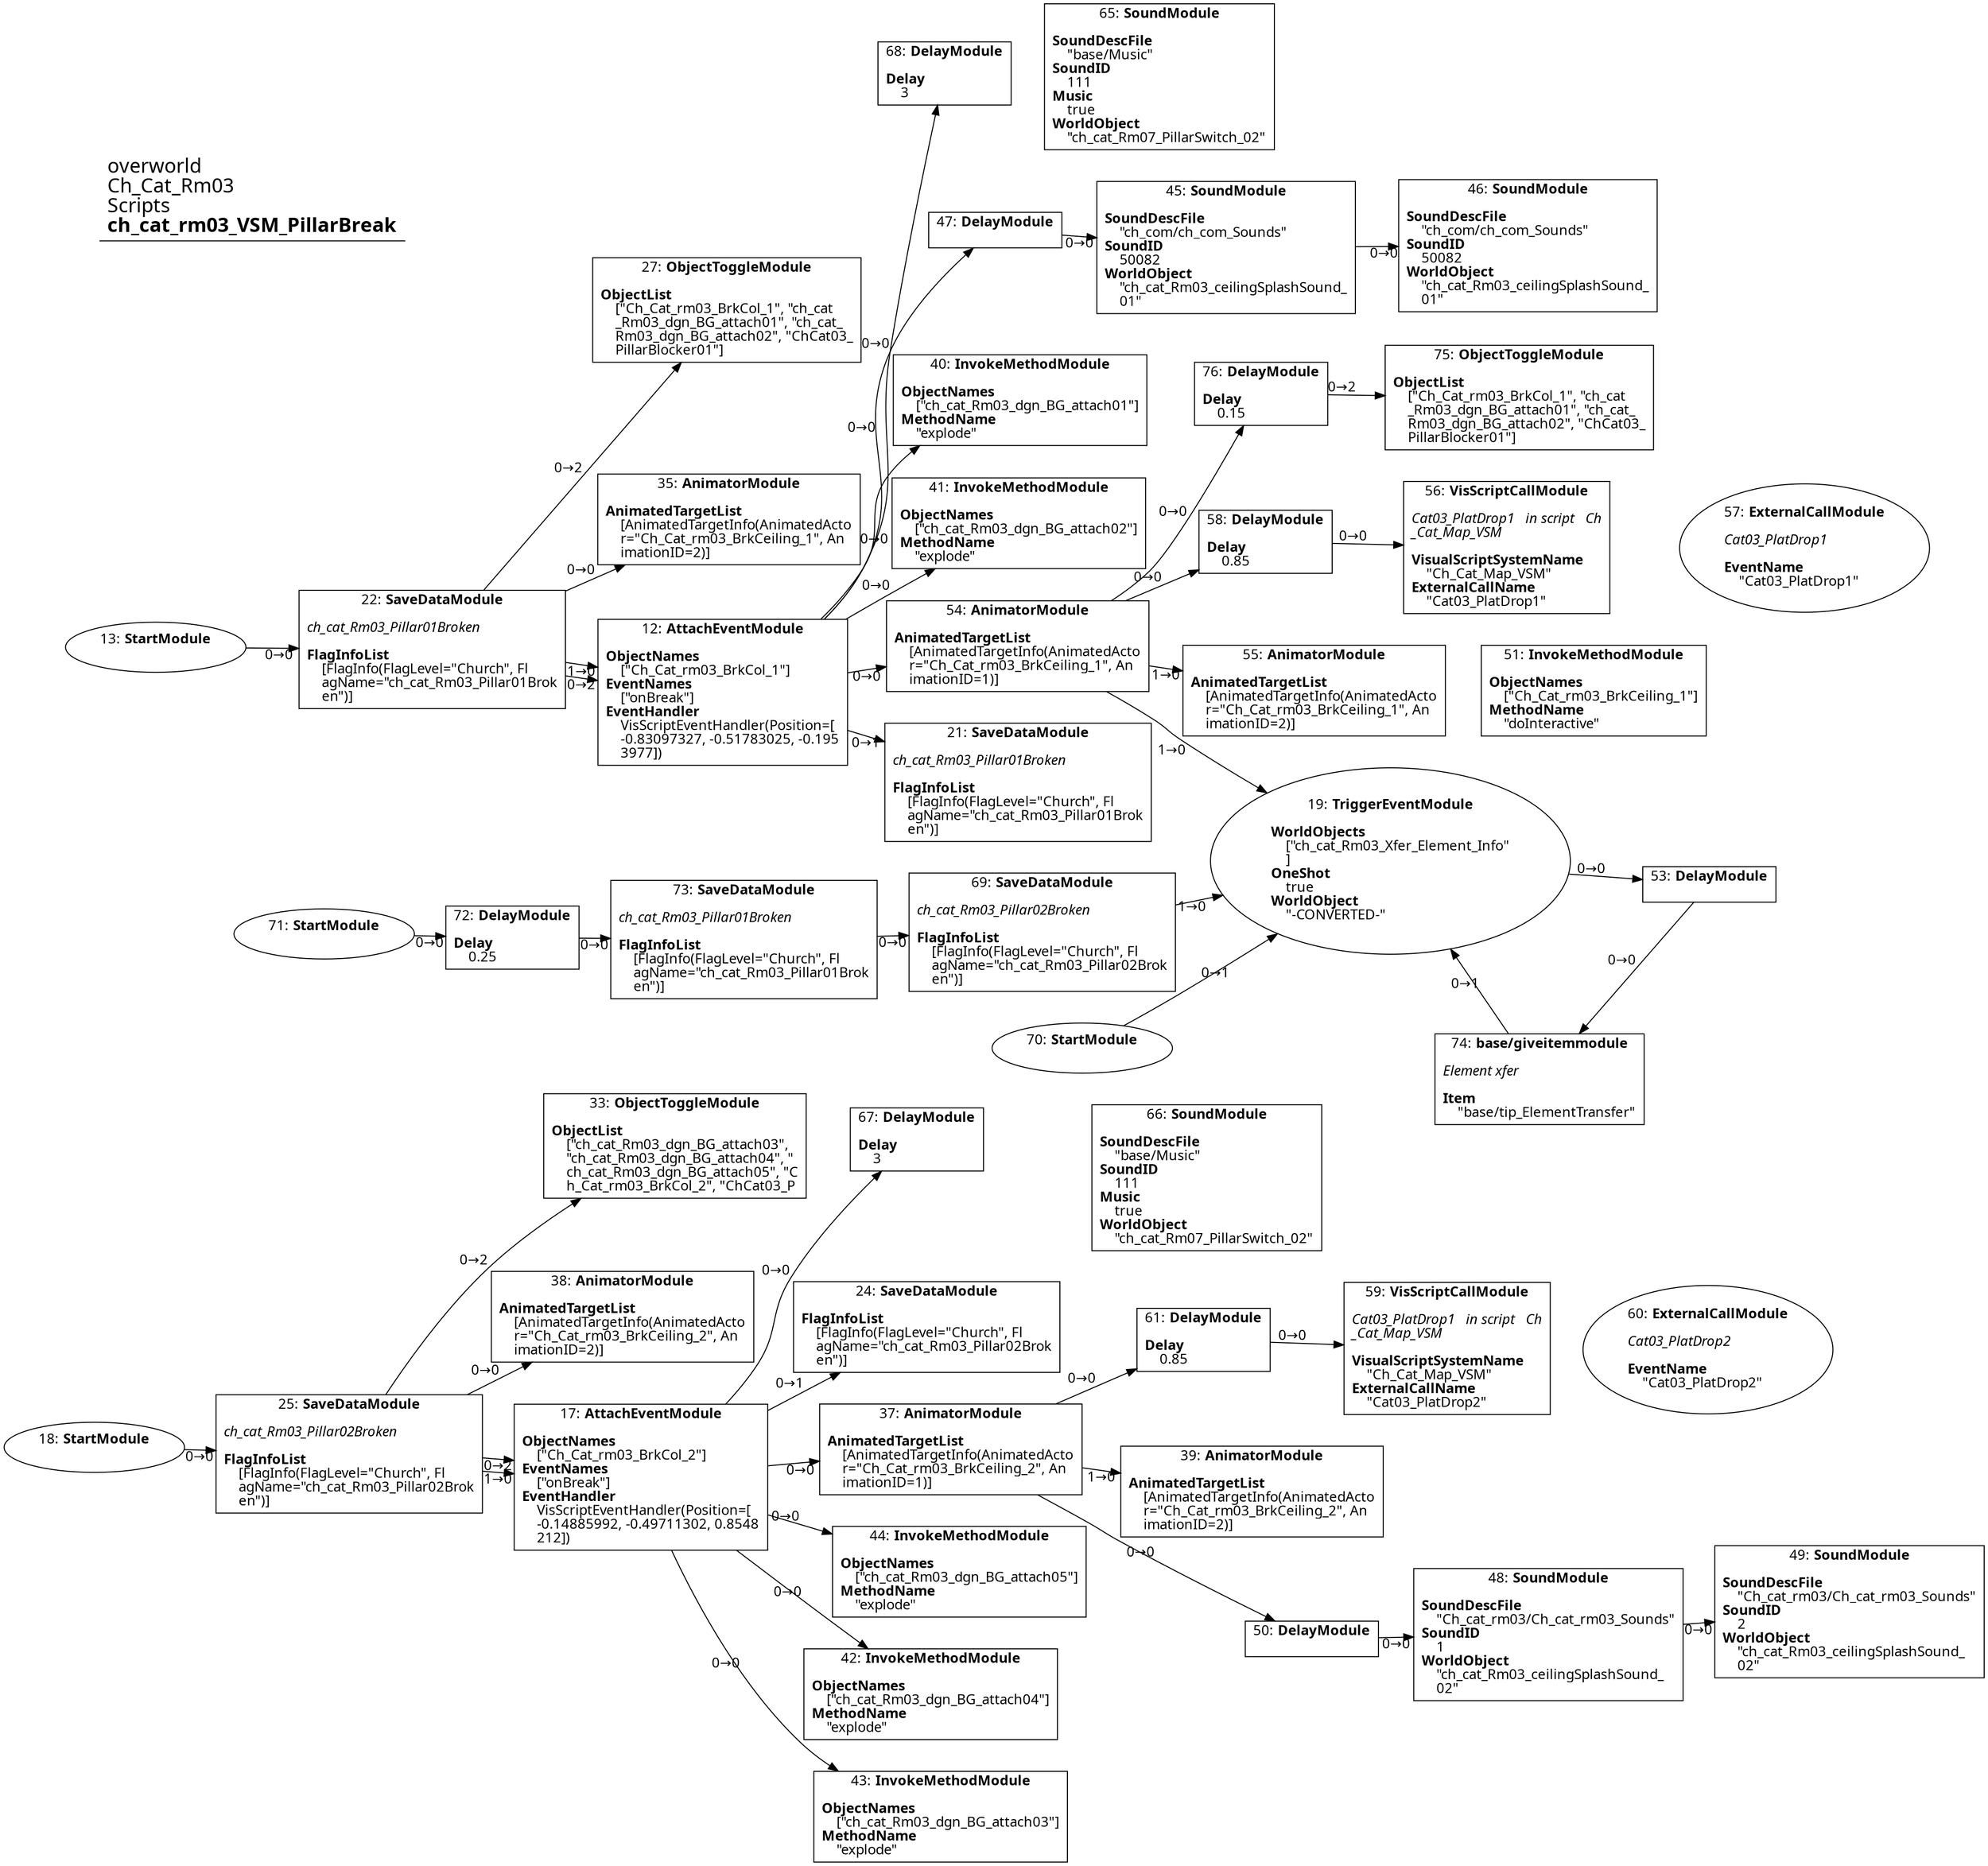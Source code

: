 digraph {
    layout = fdp;
    overlap = prism;
    sep = "+16";
    splines = spline;

    node [ shape = box ];

    graph [ fontname = "Segoe UI" ];
    node [ fontname = "Segoe UI" ];
    edge [ fontname = "Segoe UI" ];

    12 [ label = <12: <b>AttachEventModule</b><br/><br/><b>ObjectNames</b><br align="left"/>    [&quot;Ch_Cat_rm03_BrkCol_1&quot;]<br align="left"/><b>EventNames</b><br align="left"/>    [&quot;onBreak&quot;]<br align="left"/><b>EventHandler</b><br align="left"/>    VisScriptEventHandler(Position=[<br align="left"/>    -0.83097327, -0.51783025, -0.195<br align="left"/>    3977])<br align="left"/>> ];
    12 [ pos = "0.41500002,-0.081!" ];
    12 -> 41 [ label = "0→0" ];
    12 -> 40 [ label = "0→0" ];
    12 -> 47 [ label = "0→0" ];
    12 -> 21 [ label = "0→1" ];
    12 -> 54 [ label = "0→0" ];
    12 -> 68 [ label = "0→0" ];

    13 [ label = <13: <b>StartModule</b><br/><br/>> ];
    13 [ shape = oval ]
    13 [ pos = "-0.275,-0.069000006!" ];
    13 -> 22 [ label = "0→0" ];

    17 [ label = <17: <b>AttachEventModule</b><br/><br/><b>ObjectNames</b><br align="left"/>    [&quot;Ch_Cat_rm03_BrkCol_2&quot;]<br align="left"/><b>EventNames</b><br align="left"/>    [&quot;onBreak&quot;]<br align="left"/><b>EventHandler</b><br align="left"/>    VisScriptEventHandler(Position=[<br align="left"/>    -0.14885992, -0.49711302, 0.8548<br align="left"/>    212])<br align="left"/>> ];
    17 [ pos = "0.29900002,-1.246!" ];
    17 -> 37 [ label = "0→0" ];
    17 -> 44 [ label = "0→0" ];
    17 -> 42 [ label = "0→0" ];
    17 -> 43 [ label = "0→0" ];
    17 -> 24 [ label = "0→1" ];
    17 -> 67 [ label = "0→0" ];

    18 [ label = <18: <b>StartModule</b><br/><br/>> ];
    18 [ shape = oval ]
    18 [ pos = "-0.178,-1.246!" ];
    18 -> 25 [ label = "0→0" ];

    19 [ label = <19: <b>TriggerEventModule</b><br/><br/><b>WorldObjects</b><br align="left"/>    [&quot;ch_cat_Rm03_Xfer_Element_Info&quot;<br align="left"/>    ]<br align="left"/><b>OneShot</b><br align="left"/>    true<br align="left"/><b>WorldObject</b><br align="left"/>    &quot;-CONVERTED-&quot;<br align="left"/>> ];
    19 [ shape = oval ]
    19 [ pos = "1.01,-0.30900002!" ];
    19 -> 53 [ label = "0→0" ];

    21 [ label = <21: <b>SaveDataModule</b><br/><br/><i>ch_cat_Rm03_Pillar01Broken<br align="left"/></i><br align="left"/><b>FlagInfoList</b><br align="left"/>    [FlagInfo(FlagLevel=&quot;Church&quot;, Fl<br align="left"/>    agName=&quot;ch_cat_Rm03_Pillar01Brok<br align="left"/>    en&quot;)]<br align="left"/>> ];
    21 [ pos = "0.711,-0.20300001!" ];

    22 [ label = <22: <b>SaveDataModule</b><br/><br/><i>ch_cat_Rm03_Pillar01Broken<br align="left"/></i><br align="left"/><b>FlagInfoList</b><br align="left"/>    [FlagInfo(FlagLevel=&quot;Church&quot;, Fl<br align="left"/>    agName=&quot;ch_cat_Rm03_Pillar01Brok<br align="left"/>    en&quot;)]<br align="left"/>> ];
    22 [ pos = "-0.063,-0.069000006!" ];
    22 -> 12 [ label = "1→0" ];
    22 -> 12 [ label = "0→2" ];
    22 -> 27 [ label = "0→2" ];
    22 -> 35 [ label = "0→0" ];

    24 [ label = <24: <b>SaveDataModule</b><br/><br/><b>FlagInfoList</b><br align="left"/>    [FlagInfo(FlagLevel=&quot;Church&quot;, Fl<br align="left"/>    agName=&quot;ch_cat_Rm03_Pillar02Brok<br align="left"/>    en&quot;)]<br align="left"/>> ];
    24 [ pos = "0.54700005,-1.1010001!" ];

    25 [ label = <25: <b>SaveDataModule</b><br/><br/><i>ch_cat_Rm03_Pillar02Broken<br align="left"/></i><br align="left"/><b>FlagInfoList</b><br align="left"/>    [FlagInfo(FlagLevel=&quot;Church&quot;, Fl<br align="left"/>    agName=&quot;ch_cat_Rm03_Pillar02Brok<br align="left"/>    en&quot;)]<br align="left"/>> ];
    25 [ pos = "-0.013,-1.246!" ];
    25 -> 17 [ label = "0→2" ];
    25 -> 17 [ label = "1→0" ];
    25 -> 33 [ label = "0→2" ];
    25 -> 38 [ label = "0→0" ];

    27 [ label = <27: <b>ObjectToggleModule</b><br/><br/><b>ObjectList</b><br align="left"/>    [&quot;Ch_Cat_rm03_BrkCol_1&quot;, &quot;ch_cat<br align="left"/>    _Rm03_dgn_BG_attach01&quot;, &quot;ch_cat_<br align="left"/>    Rm03_dgn_BG_attach02&quot;, &quot;ChCat03_<br align="left"/>    PillarBlocker01&quot;]<br align="left"/>> ];
    27 [ pos = "0.41000003,0.291!" ];

    33 [ label = <33: <b>ObjectToggleModule</b><br/><br/><b>ObjectList</b><br align="left"/>    [&quot;ch_cat_Rm03_dgn_BG_attach03&quot;, <br align="left"/>    &quot;ch_cat_Rm03_dgn_BG_attach04&quot;, &quot;<br align="left"/>    ch_cat_Rm03_dgn_BG_attach05&quot;, &quot;C<br align="left"/>    h_Cat_rm03_BrkCol_2&quot;, &quot;ChCat03_P<br align="left"/>> ];
    33 [ pos = "0.305,-0.90700006!" ];

    35 [ label = <35: <b>AnimatorModule</b><br/><br/><b>AnimatedTargetList</b><br align="left"/>    [AnimatedTargetInfo(AnimatedActo<br align="left"/>    r=&quot;Ch_Cat_rm03_BrkCeiling_1&quot;, An<br align="left"/>    imationID=2)]<br align="left"/>> ];
    35 [ pos = "0.416,0.068!" ];

    37 [ label = <37: <b>AnimatorModule</b><br/><br/><b>AnimatedTargetList</b><br align="left"/>    [AnimatedTargetInfo(AnimatedActo<br align="left"/>    r=&quot;Ch_Cat_rm03_BrkCeiling_2&quot;, An<br align="left"/>    imationID=1)]<br align="left"/>> ];
    37 [ pos = "0.535,-1.246!" ];
    37 -> 39 [ label = "1→0" ];
    37 -> 50 [ label = "0→0" ];
    37 -> 61 [ label = "0→0" ];

    38 [ label = <38: <b>AnimatorModule</b><br/><br/><b>AnimatedTargetList</b><br align="left"/>    [AnimatedTargetInfo(AnimatedActo<br align="left"/>    r=&quot;Ch_Cat_rm03_BrkCeiling_2&quot;, An<br align="left"/>    imationID=2)]<br align="left"/>> ];
    38 [ pos = "0.30400002,-1.115!" ];

    39 [ label = <39: <b>AnimatorModule</b><br/><br/><b>AnimatedTargetList</b><br align="left"/>    [AnimatedTargetInfo(AnimatedActo<br align="left"/>    r=&quot;Ch_Cat_rm03_BrkCeiling_2&quot;, An<br align="left"/>    imationID=2)]<br align="left"/>> ];
    39 [ pos = "0.777,-1.269!" ];

    40 [ label = <40: <b>InvokeMethodModule</b><br/><br/><b>ObjectNames</b><br align="left"/>    [&quot;ch_cat_Rm03_dgn_BG_attach01&quot;]<br align="left"/><b>MethodName</b><br align="left"/>    &quot;explode&quot;<br align="left"/>> ];
    40 [ pos = "0.71000004,0.21000001!" ];

    41 [ label = <41: <b>InvokeMethodModule</b><br/><br/><b>ObjectNames</b><br align="left"/>    [&quot;ch_cat_Rm03_dgn_BG_attach02&quot;]<br align="left"/><b>MethodName</b><br align="left"/>    &quot;explode&quot;<br align="left"/>> ];
    41 [ pos = "0.71000004,0.07!" ];

    42 [ label = <42: <b>InvokeMethodModule</b><br/><br/><b>ObjectNames</b><br align="left"/>    [&quot;ch_cat_Rm03_dgn_BG_attach04&quot;]<br align="left"/><b>MethodName</b><br align="left"/>    &quot;explode&quot;<br align="left"/>> ];
    42 [ pos = "0.535,-1.503!" ];

    43 [ label = <43: <b>InvokeMethodModule</b><br/><br/><b>ObjectNames</b><br align="left"/>    [&quot;ch_cat_Rm03_dgn_BG_attach03&quot;]<br align="left"/><b>MethodName</b><br align="left"/>    &quot;explode&quot;<br align="left"/>> ];
    43 [ pos = "0.535,-1.6430001!" ];

    44 [ label = <44: <b>InvokeMethodModule</b><br/><br/><b>ObjectNames</b><br align="left"/>    [&quot;ch_cat_Rm03_dgn_BG_attach05&quot;]<br align="left"/><b>MethodName</b><br align="left"/>    &quot;explode&quot;<br align="left"/>> ];
    44 [ pos = "0.53800005,-1.3670001!" ];

    45 [ label = <45: <b>SoundModule</b><br/><br/><b>SoundDescFile</b><br align="left"/>    &quot;ch_com/ch_com_Sounds&quot;<br align="left"/><b>SoundID</b><br align="left"/>    50082<br align="left"/><b>WorldObject</b><br align="left"/>    &quot;ch_cat_Rm03_ceilingSplashSound_<br align="left"/>    01&quot;<br align="left"/>> ];
    45 [ pos = "0.94900006,0.388!" ];
    45 -> 46 [ label = "0→0" ];

    46 [ label = <46: <b>SoundModule</b><br/><br/><b>SoundDescFile</b><br align="left"/>    &quot;ch_com/ch_com_Sounds&quot;<br align="left"/><b>SoundID</b><br align="left"/>    50082<br align="left"/><b>WorldObject</b><br align="left"/>    &quot;ch_cat_Rm03_ceilingSplashSound_<br align="left"/>    01&quot;<br align="left"/>> ];
    46 [ pos = "1.1400001,0.38900003!" ];

    47 [ label = <47: <b>DelayModule</b><br/><br/>> ];
    47 [ pos = "0.72300005,0.388!" ];
    47 -> 45 [ label = "0→0" ];

    48 [ label = <48: <b>SoundModule</b><br/><br/><b>SoundDescFile</b><br align="left"/>    &quot;Ch_cat_rm03/Ch_cat_rm03_Sounds&quot;<br align="left"/><b>SoundID</b><br align="left"/>    1<br align="left"/><b>WorldObject</b><br align="left"/>    &quot;ch_cat_Rm03_ceilingSplashSound_<br align="left"/>    02&quot;<br align="left"/>> ];
    48 [ pos = "1.008,-1.4000001!" ];
    48 -> 49 [ label = "0→0" ];

    49 [ label = <49: <b>SoundModule</b><br/><br/><b>SoundDescFile</b><br align="left"/>    &quot;Ch_cat_rm03/Ch_cat_rm03_Sounds&quot;<br align="left"/><b>SoundID</b><br align="left"/>    2<br align="left"/><b>WorldObject</b><br align="left"/>    &quot;ch_cat_Rm03_ceilingSplashSound_<br align="left"/>    02&quot;<br align="left"/>> ];
    49 [ pos = "1.2,-1.4000001!" ];

    50 [ label = <50: <b>DelayModule</b><br/><br/>> ];
    50 [ pos = "0.78200006,-1.4000001!" ];
    50 -> 48 [ label = "0→0" ];

    51 [ label = <51: <b>InvokeMethodModule</b><br/><br/><b>ObjectNames</b><br align="left"/>    [&quot;Ch_Cat_rm03_BrkCeiling_1&quot;]<br align="left"/><b>MethodName</b><br align="left"/>    &quot;doInteractive&quot;<br align="left"/>> ];
    51 [ pos = "1.184,-0.07700001!" ];

    53 [ label = <53: <b>DelayModule</b><br/><br/>> ];
    53 [ pos = "1.2800001,-0.30900002!" ];
    53 -> 74 [ label = "0→0" ];

    54 [ label = <54: <b>AnimatorModule</b><br/><br/><b>AnimatedTargetList</b><br align="left"/>    [AnimatedTargetInfo(AnimatedActo<br align="left"/>    r=&quot;Ch_Cat_rm03_BrkCeiling_1&quot;, An<br align="left"/>    imationID=1)]<br align="left"/>> ];
    54 [ pos = "0.71000004,-0.081!" ];
    54 -> 19 [ label = "1→0" ];
    54 -> 55 [ label = "1→0" ];
    54 -> 58 [ label = "0→0" ];
    54 -> 76 [ label = "0→0" ];

    55 [ label = <55: <b>AnimatorModule</b><br/><br/><b>AnimatedTargetList</b><br align="left"/>    [AnimatedTargetInfo(AnimatedActo<br align="left"/>    r=&quot;Ch_Cat_rm03_BrkCeiling_1&quot;, An<br align="left"/>    imationID=2)]<br align="left"/>> ];
    55 [ pos = "0.94500005,-0.104!" ];

    56 [ label = <56: <b>VisScriptCallModule</b><br/><br/><i>Cat03_PlatDrop1   in script   Ch<br align="left"/>_Cat_Map_VSM<br align="left"/></i><br align="left"/><b>VisualScriptSystemName</b><br align="left"/>    &quot;Ch_Cat_Map_VSM&quot;<br align="left"/><b>ExternalCallName</b><br align="left"/>    &quot;Cat03_PlatDrop1&quot;<br align="left"/>> ];
    56 [ pos = "1.116,0.066!" ];

    57 [ label = <57: <b>ExternalCallModule</b><br/><br/><i>Cat03_PlatDrop1<br align="left"/></i><br align="left"/><b>EventName</b><br align="left"/>    &quot;Cat03_PlatDrop1&quot;<br align="left"/>> ];
    57 [ shape = oval ]
    57 [ pos = "1.442,0.064!" ];

    58 [ label = <58: <b>DelayModule</b><br/><br/><b>Delay</b><br align="left"/>    0.85<br align="left"/>> ];
    58 [ pos = "0.9620001,0.066!" ];
    58 -> 56 [ label = "0→0" ];

    59 [ label = <59: <b>VisScriptCallModule</b><br/><br/><i>Cat03_PlatDrop1   in script   Ch<br align="left"/>_Cat_Map_VSM<br align="left"/></i><br align="left"/><b>VisualScriptSystemName</b><br align="left"/>    &quot;Ch_Cat_Map_VSM&quot;<br align="left"/><b>ExternalCallName</b><br align="left"/>    &quot;Cat03_PlatDrop2&quot;<br align="left"/>> ];
    59 [ pos = "0.94000006,-1.1140001!" ];

    60 [ label = <60: <b>ExternalCallModule</b><br/><br/><i>Cat03_PlatDrop2<br align="left"/></i><br align="left"/><b>EventName</b><br align="left"/>    &quot;Cat03_PlatDrop2&quot;<br align="left"/>> ];
    60 [ shape = oval ]
    60 [ pos = "1.266,-1.116!" ];

    61 [ label = <61: <b>DelayModule</b><br/><br/><b>Delay</b><br align="left"/>    0.85<br align="left"/>> ];
    61 [ pos = "0.786,-1.1140001!" ];
    61 -> 59 [ label = "0→0" ];

    65 [ label = <65: <b>SoundModule</b><br/><br/><b>SoundDescFile</b><br align="left"/>    &quot;base/Music&quot;<br align="left"/><b>SoundID</b><br align="left"/>    111<br align="left"/><b>Music</b><br align="left"/>    true<br align="left"/><b>WorldObject</b><br align="left"/>    &quot;ch_cat_Rm07_PillarSwitch_02&quot;<br align="left"/>> ];
    65 [ pos = "0.89300007,0.551!" ];

    66 [ label = <66: <b>SoundModule</b><br/><br/><b>SoundDescFile</b><br align="left"/>    &quot;base/Music&quot;<br align="left"/><b>SoundID</b><br align="left"/>    111<br align="left"/><b>Music</b><br align="left"/>    true<br align="left"/><b>WorldObject</b><br align="left"/>    &quot;ch_cat_Rm07_PillarSwitch_02&quot;<br align="left"/>> ];
    66 [ pos = "0.72900003,-0.9250001!" ];

    67 [ label = <67: <b>DelayModule</b><br/><br/><b>Delay</b><br align="left"/>    3<br align="left"/>> ];
    67 [ pos = "0.55600005,-0.92700005!" ];

    68 [ label = <68: <b>DelayModule</b><br/><br/><b>Delay</b><br align="left"/>    3<br align="left"/>> ];
    68 [ pos = "0.72400004,0.551!" ];

    69 [ label = <69: <b>SaveDataModule</b><br/><br/><i>ch_cat_Rm03_Pillar02Broken<br align="left"/></i><br align="left"/><b>FlagInfoList</b><br align="left"/>    [FlagInfo(FlagLevel=&quot;Church&quot;, Fl<br align="left"/>    agName=&quot;ch_cat_Rm03_Pillar02Brok<br align="left"/>    en&quot;)]<br align="left"/>> ];
    69 [ pos = "0.711,-0.38300002!" ];
    69 -> 19 [ label = "1→0" ];

    70 [ label = <70: <b>StartModule</b><br/><br/>> ];
    70 [ shape = oval ]
    70 [ pos = "0.72700006,-0.573!" ];
    70 -> 19 [ label = "0→1" ];

    71 [ label = <71: <b>StartModule</b><br/><br/>> ];
    71 [ shape = oval ]
    71 [ pos = "0.15100001,-0.38300002!" ];
    71 -> 72 [ label = "0→0" ];

    72 [ label = <72: <b>DelayModule</b><br/><br/><b>Delay</b><br align="left"/>    0.25<br align="left"/>> ];
    72 [ pos = "0.342,-0.38300002!" ];
    72 -> 73 [ label = "0→0" ];

    73 [ label = <73: <b>SaveDataModule</b><br/><br/><i>ch_cat_Rm03_Pillar01Broken<br align="left"/></i><br align="left"/><b>FlagInfoList</b><br align="left"/>    [FlagInfo(FlagLevel=&quot;Church&quot;, Fl<br align="left"/>    agName=&quot;ch_cat_Rm03_Pillar01Brok<br align="left"/>    en&quot;)]<br align="left"/>> ];
    73 [ pos = "0.49800003,-0.38300002!" ];
    73 -> 69 [ label = "0→0" ];

    74 [ label = <74: <b>base/giveitemmodule</b><br/><br/><i>Element xfer<br align="left"/></i><br align="left"/><b>Item</b><br align="left"/>    &quot;base/tip_ElementTransfer&quot;<br align="left"/>> ];
    74 [ pos = "1.1270001,-0.61200005!" ];
    74 -> 19 [ label = "0→1" ];

    75 [ label = <75: <b>ObjectToggleModule</b><br/><br/><b>ObjectList</b><br align="left"/>    [&quot;Ch_Cat_rm03_BrkCol_1&quot;, &quot;ch_cat<br align="left"/>    _Rm03_dgn_BG_attach01&quot;, &quot;ch_cat_<br align="left"/>    Rm03_dgn_BG_attach02&quot;, &quot;ChCat03_<br align="left"/>    PillarBlocker01&quot;]<br align="left"/>> ];
    75 [ pos = "1.1270001,0.256!" ];

    76 [ label = <76: <b>DelayModule</b><br/><br/><b>Delay</b><br align="left"/>    0.15<br align="left"/>> ];
    76 [ pos = "0.957,0.25!" ];
    76 -> 75 [ label = "0→2" ];

    title [ pos = "-0.27600002,0.55200005!" ];
    title [ shape = underline ];
    title [ label = <<font point-size="20">overworld<br align="left"/>Ch_Cat_Rm03<br align="left"/>Scripts<br align="left"/><b>ch_cat_rm03_VSM_PillarBreak</b><br align="left"/></font>> ];
}
